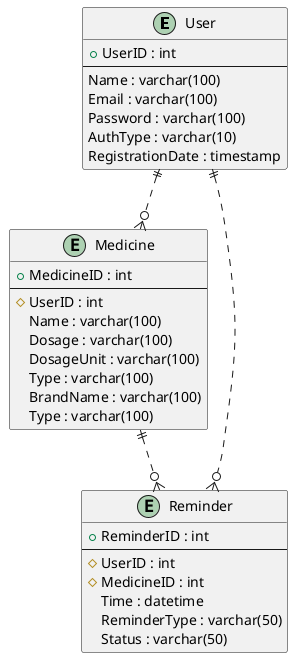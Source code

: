 @startuml
entity "User" as user {
  + UserID : int
  --
  Name : varchar(100)
  Email : varchar(100)
  Password : varchar(100)
  AuthType : varchar(10)
  RegistrationDate : timestamp
}

entity "Medicine" as medication {
  + MedicineID : int
  --
  # UserID : int
  Name : varchar(100)
  Dosage : varchar(100)
  DosageUnit : varchar(100)
  Type : varchar(100)
  BrandName : varchar(100)
  Type : varchar(100)
}

entity "Reminder" as reminder {
  + ReminderID : int
  --
  # UserID : int
  # MedicineID : int
  Time : datetime
  ReminderType : varchar(50)
  Status : varchar(50)
}

user ||..o{ reminder
user ||..o{ medication
medication ||..o{ reminder
@enduml
